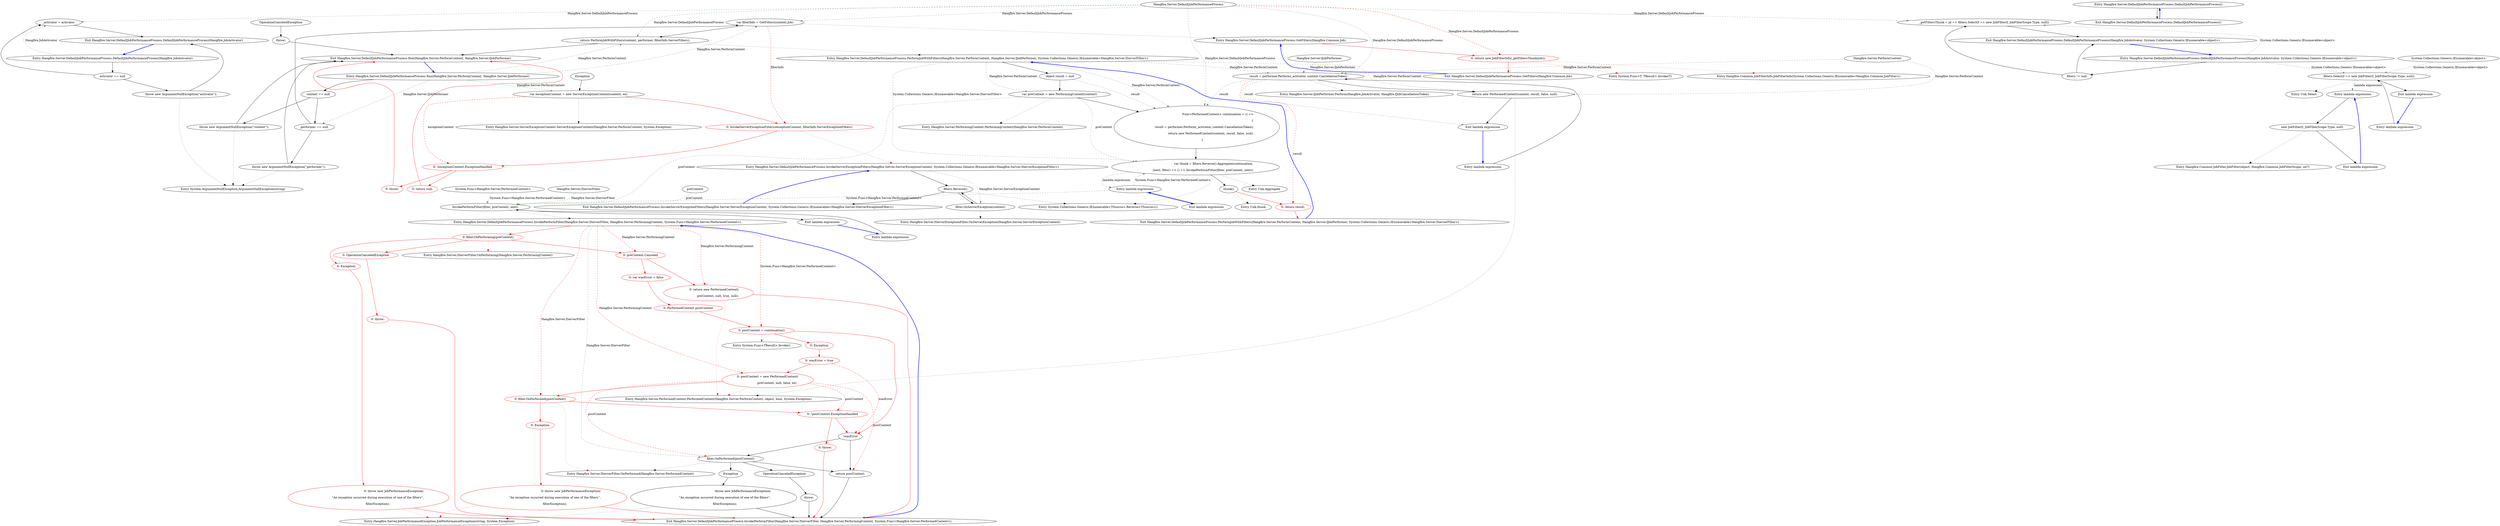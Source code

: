 digraph  {
n101 [label="Hangfire.Server.DefaultJobPerformanceProcess", span=""];
n102 [label="System.Collections.Generic.IEnumerable<object>", span=""];
n103 [label="Hangfire.Server.PerformContext", span=""];
n104 [label="Hangfire.Server.IJobPerformer", span=""];
n105 [label=preContext, span=""];
n106 [label="System.Func<Hangfire.Server.PerformedContext>", span=""];
n107 [label="Hangfire.Server.IServerFilter", span=""];
n0 [cluster="Hangfire.Server.DefaultJobPerformanceProcess.DefaultJobPerformanceProcess()", label="Entry Hangfire.Server.DefaultJobPerformanceProcess.DefaultJobPerformanceProcess()", span="31-31"];
n1 [cluster="Hangfire.Server.DefaultJobPerformanceProcess.DefaultJobPerformanceProcess()", label="Exit Hangfire.Server.DefaultJobPerformanceProcess.DefaultJobPerformanceProcess()", span="31-31"];
n2 [cluster="Hangfire.Server.DefaultJobPerformanceProcess.DefaultJobPerformanceProcess(Hangfire.JobActivator)", label="Entry Hangfire.Server.DefaultJobPerformanceProcess.DefaultJobPerformanceProcess(Hangfire.JobActivator)", span="36-36"];
n3 [cluster="Hangfire.Server.DefaultJobPerformanceProcess.DefaultJobPerformanceProcess(Hangfire.JobActivator)", label="activator == null", span="38-38"];
n5 [cluster="Hangfire.Server.DefaultJobPerformanceProcess.DefaultJobPerformanceProcess(Hangfire.JobActivator)", label="_activator = activator", span="39-39"];
n4 [cluster="Hangfire.Server.DefaultJobPerformanceProcess.DefaultJobPerformanceProcess(Hangfire.JobActivator)", label="throw new ArgumentNullException(''activator'');", span="38-38"];
n6 [cluster="Hangfire.Server.DefaultJobPerformanceProcess.DefaultJobPerformanceProcess(Hangfire.JobActivator)", label="Exit Hangfire.Server.DefaultJobPerformanceProcess.DefaultJobPerformanceProcess(Hangfire.JobActivator)", span="36-36"];
n7 [cluster="System.ArgumentNullException.ArgumentNullException(string)", label="Entry System.ArgumentNullException.ArgumentNullException(string)", span="0-0"];
n8 [cluster="Hangfire.Server.DefaultJobPerformanceProcess.DefaultJobPerformanceProcess(Hangfire.JobActivator, System.Collections.Generic.IEnumerable<object>)", label="Entry Hangfire.Server.DefaultJobPerformanceProcess.DefaultJobPerformanceProcess(Hangfire.JobActivator, System.Collections.Generic.IEnumerable<object>)", span="42-42"];
n9 [cluster="Hangfire.Server.DefaultJobPerformanceProcess.DefaultJobPerformanceProcess(Hangfire.JobActivator, System.Collections.Generic.IEnumerable<object>)", label="filters != null", span="45-45"];
n10 [cluster="Hangfire.Server.DefaultJobPerformanceProcess.DefaultJobPerformanceProcess(Hangfire.JobActivator, System.Collections.Generic.IEnumerable<object>)", label="_getFiltersThunk = jd => filters.Select(f => new JobFilter(f, JobFilterScope.Type, null))", span="47-47"];
n13 [cluster="lambda expression", label="filters.Select(f => new JobFilter(f, JobFilterScope.Type, null))", span="47-47"];
n11 [cluster="Hangfire.Server.DefaultJobPerformanceProcess.DefaultJobPerformanceProcess(Hangfire.JobActivator, System.Collections.Generic.IEnumerable<object>)", label="Exit Hangfire.Server.DefaultJobPerformanceProcess.DefaultJobPerformanceProcess(Hangfire.JobActivator, System.Collections.Generic.IEnumerable<object>)", span="42-42"];
n12 [cluster="lambda expression", label="Entry lambda expression", span="47-47"];
n14 [cluster="lambda expression", label="Exit lambda expression", span="47-47"];
n15 [cluster="Unk.Select", label="Entry Unk.Select", span=""];
n16 [cluster="lambda expression", label="Entry lambda expression", span="47-47"];
n17 [cluster="lambda expression", label="new JobFilter(f, JobFilterScope.Type, null)", span="47-47"];
n18 [cluster="lambda expression", label="Exit lambda expression", span="47-47"];
n19 [cluster="Hangfire.Common.JobFilter.JobFilter(object, Hangfire.Common.JobFilterScope, int?)", label="Entry Hangfire.Common.JobFilter.JobFilter(object, Hangfire.Common.JobFilterScope, int?)", span="38-38"];
n20 [cluster="Hangfire.Server.DefaultJobPerformanceProcess.Run(Hangfire.Server.PerformContext, Hangfire.Server.IJobPerformer)", label="Entry Hangfire.Server.DefaultJobPerformanceProcess.Run(Hangfire.Server.PerformContext, Hangfire.Server.IJobPerformer)", span="51-51"];
n21 [cluster="Hangfire.Server.DefaultJobPerformanceProcess.Run(Hangfire.Server.PerformContext, Hangfire.Server.IJobPerformer)", label="context == null", span="53-53"];
n23 [cluster="Hangfire.Server.DefaultJobPerformanceProcess.Run(Hangfire.Server.PerformContext, Hangfire.Server.IJobPerformer)", label="performer == null", span="54-54"];
n25 [cluster="Hangfire.Server.DefaultJobPerformanceProcess.Run(Hangfire.Server.PerformContext, Hangfire.Server.IJobPerformer)", label="var filterInfo = GetFilters(context.Job)", span="56-56"];
n26 [cluster="Hangfire.Server.DefaultJobPerformanceProcess.Run(Hangfire.Server.PerformContext, Hangfire.Server.IJobPerformer)", label="return PerformJobWithFilters(context, performer, filterInfo.ServerFilters);", span="60-60"];
n30 [cluster="Hangfire.Server.DefaultJobPerformanceProcess.Run(Hangfire.Server.PerformContext, Hangfire.Server.IJobPerformer)", label="var exceptionContext = new ServerExceptionContext(context, ex)", span="68-68"];
n22 [cluster="Hangfire.Server.DefaultJobPerformanceProcess.Run(Hangfire.Server.PerformContext, Hangfire.Server.IJobPerformer)", label="throw new ArgumentNullException(''context'');", span="53-53"];
n24 [cluster="Hangfire.Server.DefaultJobPerformanceProcess.Run(Hangfire.Server.PerformContext, Hangfire.Server.IJobPerformer)", label="throw new ArgumentNullException(''performer'');", span="54-54"];
n36 [cluster="Hangfire.Server.DefaultJobPerformanceProcess.GetFilters(Hangfire.Common.Job)", label="Entry Hangfire.Server.DefaultJobPerformanceProcess.GetFilters(Hangfire.Common.Job)", span="80-80"];
n31 [cluster="Hangfire.Server.DefaultJobPerformanceProcess.Run(Hangfire.Server.PerformContext, Hangfire.Server.IJobPerformer)", color=red, community=0, label="0: InvokeServerExceptionFilters(exceptionContext, filterInfo.ServerExceptionFilters)", span="69-69"];
n27 [cluster="Hangfire.Server.DefaultJobPerformanceProcess.Run(Hangfire.Server.PerformContext, Hangfire.Server.IJobPerformer)", label=OperationCanceledException, span="62-62"];
n28 [cluster="Hangfire.Server.DefaultJobPerformanceProcess.Run(Hangfire.Server.PerformContext, Hangfire.Server.IJobPerformer)", label="throw;", span="64-64"];
n29 [cluster="Hangfire.Server.DefaultJobPerformanceProcess.Run(Hangfire.Server.PerformContext, Hangfire.Server.IJobPerformer)", label=Exception, span="66-66"];
n38 [cluster="Hangfire.Server.ServerExceptionContext.ServerExceptionContext(Hangfire.Server.PerformContext, System.Exception)", label="Entry Hangfire.Server.ServerExceptionContext.ServerExceptionContext(Hangfire.Server.PerformContext, System.Exception)", span="26-26"];
n32 [cluster="Hangfire.Server.DefaultJobPerformanceProcess.Run(Hangfire.Server.PerformContext, Hangfire.Server.IJobPerformer)", color=red, community=0, label="0: !exceptionContext.ExceptionHandled", span="71-71"];
n39 [cluster="Hangfire.Server.DefaultJobPerformanceProcess.InvokeServerExceptionFilters(Hangfire.Server.ServerExceptionContext, System.Collections.Generic.IEnumerable<Hangfire.Server.IServerExceptionFilter>)", label="Entry Hangfire.Server.DefaultJobPerformanceProcess.InvokeServerExceptionFilters(Hangfire.Server.ServerExceptionContext, System.Collections.Generic.IEnumerable<Hangfire.Server.IServerExceptionFilter>)", span="183-183"];
n33 [cluster="Hangfire.Server.DefaultJobPerformanceProcess.Run(Hangfire.Server.PerformContext, Hangfire.Server.IJobPerformer)", color=red, community=0, label="0: throw;", span="73-73"];
n34 [cluster="Hangfire.Server.DefaultJobPerformanceProcess.Run(Hangfire.Server.PerformContext, Hangfire.Server.IJobPerformer)", color=red, community=0, label="0: return null;", span="77-77"];
n35 [cluster="Hangfire.Server.DefaultJobPerformanceProcess.Run(Hangfire.Server.PerformContext, Hangfire.Server.IJobPerformer)", label="Exit Hangfire.Server.DefaultJobPerformanceProcess.Run(Hangfire.Server.PerformContext, Hangfire.Server.IJobPerformer)", span="51-51"];
n37 [cluster="Hangfire.Server.DefaultJobPerformanceProcess.PerformJobWithFilters(Hangfire.Server.PerformContext, Hangfire.Server.IJobPerformer, System.Collections.Generic.IEnumerable<Hangfire.Server.IServerFilter>)", label="Entry Hangfire.Server.DefaultJobPerformanceProcess.PerformJobWithFilters(Hangfire.Server.PerformContext, Hangfire.Server.IJobPerformer, System.Collections.Generic.IEnumerable<Hangfire.Server.IServerFilter>)", span="85-85"];
n40 [cluster="Hangfire.Server.DefaultJobPerformanceProcess.GetFilters(Hangfire.Common.Job)", color=red, community=0, label="0: return new JobFilterInfo(_getFiltersThunk(job));", span="82-82"];
n41 [cluster="Hangfire.Server.DefaultJobPerformanceProcess.GetFilters(Hangfire.Common.Job)", label="Exit Hangfire.Server.DefaultJobPerformanceProcess.GetFilters(Hangfire.Common.Job)", span="80-80"];
n42 [cluster="Hangfire.Common.JobFilterInfo.JobFilterInfo(System.Collections.Generic.IEnumerable<Hangfire.Common.JobFilter>)", label="Entry Hangfire.Common.JobFilterInfo.JobFilterInfo(System.Collections.Generic.IEnumerable<Hangfire.Common.JobFilter>)", span="40-40"];
n43 [cluster="System.Func<T, TResult>.Invoke(T)", label="Entry System.Func<T, TResult>.Invoke(T)", span="0-0"];
n44 [cluster="Hangfire.Server.DefaultJobPerformanceProcess.PerformJobWithFilters(Hangfire.Server.PerformContext, Hangfire.Server.IJobPerformer, System.Collections.Generic.IEnumerable<Hangfire.Server.IServerFilter>)", label="object result = null", span="90-90"];
n45 [cluster="Hangfire.Server.DefaultJobPerformanceProcess.PerformJobWithFilters(Hangfire.Server.PerformContext, Hangfire.Server.IJobPerformer, System.Collections.Generic.IEnumerable<Hangfire.Server.IServerFilter>)", label="var preContext = new PerformingContext(context)", span="92-92"];
n46 [cluster="Hangfire.Server.DefaultJobPerformanceProcess.PerformJobWithFilters(Hangfire.Server.PerformContext, Hangfire.Server.IJobPerformer, System.Collections.Generic.IEnumerable<Hangfire.Server.IServerFilter>)", label="Func<PerformedContext> continuation = () =>\r\n            {\r\n                result = performer.Perform(_activator, context.CancellationToken);\r\n                return new PerformedContext(context, result, false, null);\r\n            }", span="93-97"];
n56 [cluster="lambda expression", label="result = performer.Perform(_activator, context.CancellationToken)", span="95-95"];
n57 [cluster="lambda expression", label="return new PerformedContext(context, result, false, null);", span="96-96"];
n47 [cluster="Hangfire.Server.DefaultJobPerformanceProcess.PerformJobWithFilters(Hangfire.Server.PerformContext, Hangfire.Server.IJobPerformer, System.Collections.Generic.IEnumerable<Hangfire.Server.IServerFilter>)", label="var thunk = filters.Reverse().Aggregate(continuation,\r\n                (next, filter) => () => InvokePerformFilter(filter, preContext, next))", span="99-100"];
n51 [cluster="Hangfire.Server.PerformingContext.PerformingContext(Hangfire.Server.PerformContext)", label="Entry Hangfire.Server.PerformingContext.PerformingContext(Hangfire.Server.PerformContext)", span="24-24"];
n64 [cluster="lambda expression", label="InvokePerformFilter(filter, preContext, next)", span="100-100"];
n48 [cluster="Hangfire.Server.DefaultJobPerformanceProcess.PerformJobWithFilters(Hangfire.Server.PerformContext, Hangfire.Server.IJobPerformer, System.Collections.Generic.IEnumerable<Hangfire.Server.IServerFilter>)", label="thunk()", span="102-102"];
n52 [cluster="System.Collections.Generic.IEnumerable<TSource>.Reverse<TSource>()", label="Entry System.Collections.Generic.IEnumerable<TSource>.Reverse<TSource>()", span="0-0"];
n53 [cluster="Unk.Aggregate", label="Entry Unk.Aggregate", span=""];
n61 [cluster="lambda expression", label="Entry lambda expression", span="100-100"];
n49 [cluster="Hangfire.Server.DefaultJobPerformanceProcess.PerformJobWithFilters(Hangfire.Server.PerformContext, Hangfire.Server.IJobPerformer, System.Collections.Generic.IEnumerable<Hangfire.Server.IServerFilter>)", color=red, community=0, label="0: return result;", span="104-104"];
n54 [cluster="Unk.thunk", label="Entry Unk.thunk", span=""];
n50 [cluster="Hangfire.Server.DefaultJobPerformanceProcess.PerformJobWithFilters(Hangfire.Server.PerformContext, Hangfire.Server.IJobPerformer, System.Collections.Generic.IEnumerable<Hangfire.Server.IServerFilter>)", label="Exit Hangfire.Server.DefaultJobPerformanceProcess.PerformJobWithFilters(Hangfire.Server.PerformContext, Hangfire.Server.IJobPerformer, System.Collections.Generic.IEnumerable<Hangfire.Server.IServerFilter>)", span="85-85"];
n55 [cluster="lambda expression", label="Entry lambda expression", span="93-97"];
n59 [cluster="Hangfire.Server.IJobPerformer.Perform(Hangfire.JobActivator, Hangfire.IJobCancellationToken)", label="Entry Hangfire.Server.IJobPerformer.Perform(Hangfire.JobActivator, Hangfire.IJobCancellationToken)", span="20-20"];
n58 [cluster="lambda expression", label="Exit lambda expression", span="93-97"];
n60 [cluster="Hangfire.Server.PerformedContext.PerformedContext(Hangfire.Server.PerformContext, object, bool, System.Exception)", label="Entry Hangfire.Server.PerformedContext.PerformedContext(Hangfire.Server.PerformContext, object, bool, System.Exception)", span="26-26"];
n62 [cluster="lambda expression", label="Exit lambda expression", span="100-100"];
n63 [cluster="lambda expression", label="Entry lambda expression", span="100-100"];
n65 [cluster="lambda expression", label="Exit lambda expression", span="100-100"];
n66 [cluster="Hangfire.Server.DefaultJobPerformanceProcess.InvokePerformFilter(Hangfire.Server.IServerFilter, Hangfire.Server.PerformingContext, System.Func<Hangfire.Server.PerformedContext>)", label="Entry Hangfire.Server.DefaultJobPerformanceProcess.InvokePerformFilter(Hangfire.Server.IServerFilter, Hangfire.Server.PerformingContext, System.Func<Hangfire.Server.PerformedContext>)", span="107-107"];
n67 [cluster="Hangfire.Server.DefaultJobPerformanceProcess.InvokePerformFilter(Hangfire.Server.IServerFilter, Hangfire.Server.PerformingContext, System.Func<Hangfire.Server.PerformedContext>)", color=red, community=0, label="0: filter.OnPerforming(preContext)", span="114-114"];
n72 [cluster="Hangfire.Server.DefaultJobPerformanceProcess.InvokePerformFilter(Hangfire.Server.IServerFilter, Hangfire.Server.PerformingContext, System.Func<Hangfire.Server.PerformedContext>)", color=red, community=0, label="0: preContext.Canceled", span="127-127"];
n73 [cluster="Hangfire.Server.DefaultJobPerformanceProcess.InvokePerformFilter(Hangfire.Server.IServerFilter, Hangfire.Server.PerformingContext, System.Func<Hangfire.Server.PerformedContext>)", color=red, community=0, label="0: return new PerformedContext(\r\n                    preContext, null, true, null);", span="129-130"];
n76 [cluster="Hangfire.Server.DefaultJobPerformanceProcess.InvokePerformFilter(Hangfire.Server.IServerFilter, Hangfire.Server.PerformingContext, System.Func<Hangfire.Server.PerformedContext>)", color=red, community=0, label="0: postContext = continuation()", span="137-137"];
n79 [cluster="Hangfire.Server.DefaultJobPerformanceProcess.InvokePerformFilter(Hangfire.Server.IServerFilter, Hangfire.Server.PerformingContext, System.Func<Hangfire.Server.PerformedContext>)", color=red, community=0, label="0: postContext = new PerformedContext(\r\n                    preContext, null, false, ex)", span="142-143"];
n80 [cluster="Hangfire.Server.DefaultJobPerformanceProcess.InvokePerformFilter(Hangfire.Server.IServerFilter, Hangfire.Server.PerformingContext, System.Func<Hangfire.Server.PerformedContext>)", color=red, community=0, label="0: filter.OnPerformed(postContext)", span="147-147"];
n86 [cluster="Hangfire.Server.DefaultJobPerformanceProcess.InvokePerformFilter(Hangfire.Server.IServerFilter, Hangfire.Server.PerformingContext, System.Func<Hangfire.Server.PerformedContext>)", label="filter.OnPerformed(postContext)", span="166-166"];
n68 [cluster="Hangfire.Server.DefaultJobPerformanceProcess.InvokePerformFilter(Hangfire.Server.IServerFilter, Hangfire.Server.PerformingContext, System.Func<Hangfire.Server.PerformedContext>)", color=red, community=0, label="0: OperationCanceledException", span="116-116"];
n70 [cluster="Hangfire.Server.DefaultJobPerformanceProcess.InvokePerformFilter(Hangfire.Server.IServerFilter, Hangfire.Server.PerformingContext, System.Func<Hangfire.Server.PerformedContext>)", color=red, community=0, label="0: Exception", span="120-120"];
n93 [cluster="Hangfire.Server.IServerFilter.OnPerforming(Hangfire.Server.PerformingContext)", label="Entry Hangfire.Server.IServerFilter.OnPerforming(Hangfire.Server.PerformingContext)", span="27-27"];
n69 [cluster="Hangfire.Server.DefaultJobPerformanceProcess.InvokePerformFilter(Hangfire.Server.IServerFilter, Hangfire.Server.PerformingContext, System.Func<Hangfire.Server.PerformedContext>)", color=red, community=0, label="0: throw;", span="118-118"];
n71 [cluster="Hangfire.Server.DefaultJobPerformanceProcess.InvokePerformFilter(Hangfire.Server.IServerFilter, Hangfire.Server.PerformingContext, System.Func<Hangfire.Server.PerformedContext>)", color=red, community=0, label="0: throw new JobPerformanceException(\r\n                    ''An exception occurred during execution of one of the filters'',\r\n                    filterException);", span="122-124"];
n74 [cluster="Hangfire.Server.DefaultJobPerformanceProcess.InvokePerformFilter(Hangfire.Server.IServerFilter, Hangfire.Server.PerformingContext, System.Func<Hangfire.Server.PerformedContext>)", color=red, community=0, label="0: var wasError = false", span="133-133"];
n75 [cluster="Hangfire.Server.DefaultJobPerformanceProcess.InvokePerformFilter(Hangfire.Server.IServerFilter, Hangfire.Server.PerformingContext, System.Func<Hangfire.Server.PerformedContext>)", color=red, community=0, label="0: PerformedContext postContext", span="134-134"];
n77 [cluster="Hangfire.Server.DefaultJobPerformanceProcess.InvokePerformFilter(Hangfire.Server.IServerFilter, Hangfire.Server.PerformingContext, System.Func<Hangfire.Server.PerformedContext>)", color=red, community=0, label="0: Exception", span="139-139"];
n85 [cluster="Hangfire.Server.DefaultJobPerformanceProcess.InvokePerformFilter(Hangfire.Server.IServerFilter, Hangfire.Server.PerformingContext, System.Func<Hangfire.Server.PerformedContext>)", label="!wasError", span="162-162"];
n95 [cluster="System.Func<TResult>.Invoke()", label="Entry System.Func<TResult>.Invoke()", span="0-0"];
n78 [cluster="Hangfire.Server.DefaultJobPerformanceProcess.InvokePerformFilter(Hangfire.Server.IServerFilter, Hangfire.Server.PerformingContext, System.Func<Hangfire.Server.PerformedContext>)", color=red, community=0, label="0: wasError = true", span="141-141"];
n83 [cluster="Hangfire.Server.DefaultJobPerformanceProcess.InvokePerformFilter(Hangfire.Server.IServerFilter, Hangfire.Server.PerformingContext, System.Func<Hangfire.Server.PerformedContext>)", color=red, community=0, label="0: !postContext.ExceptionHandled", span="156-156"];
n91 [cluster="Hangfire.Server.DefaultJobPerformanceProcess.InvokePerformFilter(Hangfire.Server.IServerFilter, Hangfire.Server.PerformingContext, System.Func<Hangfire.Server.PerformedContext>)", label="return postContext;", span="180-180"];
n81 [cluster="Hangfire.Server.DefaultJobPerformanceProcess.InvokePerformFilter(Hangfire.Server.IServerFilter, Hangfire.Server.PerformingContext, System.Func<Hangfire.Server.PerformedContext>)", color=red, community=0, label="0: Exception", span="149-149"];
n96 [cluster="Hangfire.Server.IServerFilter.OnPerformed(Hangfire.Server.PerformedContext)", label="Entry Hangfire.Server.IServerFilter.OnPerformed(Hangfire.Server.PerformedContext)", span="33-33"];
n82 [cluster="Hangfire.Server.DefaultJobPerformanceProcess.InvokePerformFilter(Hangfire.Server.IServerFilter, Hangfire.Server.PerformingContext, System.Func<Hangfire.Server.PerformedContext>)", color=red, community=0, label="0: throw new JobPerformanceException(\r\n                        ''An exception occurred during execution of one of the filters'',\r\n                        filterException);", span="151-153"];
n84 [cluster="Hangfire.Server.DefaultJobPerformanceProcess.InvokePerformFilter(Hangfire.Server.IServerFilter, Hangfire.Server.PerformingContext, System.Func<Hangfire.Server.PerformedContext>)", color=red, community=0, label="0: throw;", span="158-158"];
n87 [cluster="Hangfire.Server.DefaultJobPerformanceProcess.InvokePerformFilter(Hangfire.Server.IServerFilter, Hangfire.Server.PerformingContext, System.Func<Hangfire.Server.PerformedContext>)", label=OperationCanceledException, span="168-168"];
n89 [cluster="Hangfire.Server.DefaultJobPerformanceProcess.InvokePerformFilter(Hangfire.Server.IServerFilter, Hangfire.Server.PerformingContext, System.Func<Hangfire.Server.PerformedContext>)", label=Exception, span="172-172"];
n88 [cluster="Hangfire.Server.DefaultJobPerformanceProcess.InvokePerformFilter(Hangfire.Server.IServerFilter, Hangfire.Server.PerformingContext, System.Func<Hangfire.Server.PerformedContext>)", label="throw;", span="170-170"];
n90 [cluster="Hangfire.Server.DefaultJobPerformanceProcess.InvokePerformFilter(Hangfire.Server.IServerFilter, Hangfire.Server.PerformingContext, System.Func<Hangfire.Server.PerformedContext>)", label="throw new JobPerformanceException(\r\n                        ''An exception occurred during execution of one of the filters'',\r\n                        filterException);", span="174-176"];
n92 [cluster="Hangfire.Server.DefaultJobPerformanceProcess.InvokePerformFilter(Hangfire.Server.IServerFilter, Hangfire.Server.PerformingContext, System.Func<Hangfire.Server.PerformedContext>)", label="Exit Hangfire.Server.DefaultJobPerformanceProcess.InvokePerformFilter(Hangfire.Server.IServerFilter, Hangfire.Server.PerformingContext, System.Func<Hangfire.Server.PerformedContext>)", span="107-107"];
n94 [cluster="Hangfire.Server.JobPerformanceException.JobPerformanceException(string, System.Exception)", label="Entry Hangfire.Server.JobPerformanceException.JobPerformanceException(string, System.Exception)", span="22-22"];
n97 [cluster="Hangfire.Server.DefaultJobPerformanceProcess.InvokeServerExceptionFilters(Hangfire.Server.ServerExceptionContext, System.Collections.Generic.IEnumerable<Hangfire.Server.IServerExceptionFilter>)", label="filters.Reverse()", span="187-187"];
n98 [cluster="Hangfire.Server.DefaultJobPerformanceProcess.InvokeServerExceptionFilters(Hangfire.Server.ServerExceptionContext, System.Collections.Generic.IEnumerable<Hangfire.Server.IServerExceptionFilter>)", label="filter.OnServerException(context)", span="189-189"];
n99 [cluster="Hangfire.Server.DefaultJobPerformanceProcess.InvokeServerExceptionFilters(Hangfire.Server.ServerExceptionContext, System.Collections.Generic.IEnumerable<Hangfire.Server.IServerExceptionFilter>)", label="Exit Hangfire.Server.DefaultJobPerformanceProcess.InvokeServerExceptionFilters(Hangfire.Server.ServerExceptionContext, System.Collections.Generic.IEnumerable<Hangfire.Server.IServerExceptionFilter>)", span="183-183"];
n100 [cluster="Hangfire.Server.IServerExceptionFilter.OnServerException(Hangfire.Server.ServerExceptionContext)", label="Entry Hangfire.Server.IServerExceptionFilter.OnServerException(Hangfire.Server.ServerExceptionContext)", span="27-27"];
n101 -> n5  [color=darkseagreen4, key=1, label="Hangfire.Server.DefaultJobPerformanceProcess", style=dashed];
n101 -> n10  [color=darkseagreen4, key=1, label="Hangfire.Server.DefaultJobPerformanceProcess", style=dashed];
n101 -> n25  [color=darkseagreen4, key=1, label="Hangfire.Server.DefaultJobPerformanceProcess", style=dashed];
n101 -> n26  [color=darkseagreen4, key=1, label="Hangfire.Server.DefaultJobPerformanceProcess", style=dashed];
n101 -> n40  [color=red, key=1, label="Hangfire.Server.DefaultJobPerformanceProcess", style=dashed];
n101 -> n46  [color=darkseagreen4, key=1, label="Hangfire.Server.DefaultJobPerformanceProcess", style=dashed];
n101 -> n56  [color=darkseagreen4, key=1, label="Hangfire.Server.DefaultJobPerformanceProcess", style=dashed];
n102 -> n13  [color=darkseagreen4, key=1, label="System.Collections.Generic.IEnumerable<object>", style=dashed];
n103 -> n56  [color=darkseagreen4, key=1, label="Hangfire.Server.PerformContext", style=dashed];
n103 -> n57  [color=darkseagreen4, key=1, label="Hangfire.Server.PerformContext", style=dashed];
n104 -> n56  [color=darkseagreen4, key=1, label="Hangfire.Server.IJobPerformer", style=dashed];
n105 -> n64  [color=darkseagreen4, key=1, label=preContext, style=dashed];
n106 -> n64  [color=darkseagreen4, key=1, label="System.Func<Hangfire.Server.PerformedContext>", style=dashed];
n107 -> n64  [color=darkseagreen4, key=1, label="Hangfire.Server.IServerFilter", style=dashed];
n0 -> n1  [key=0, style=solid];
n1 -> n0  [color=blue, key=0, style=bold];
n2 -> n3  [key=0, style=solid];
n2 -> n5  [color=darkseagreen4, key=1, label="Hangfire.JobActivator", style=dashed];
n3 -> n4  [key=0, style=solid];
n3 -> n5  [key=0, style=solid];
n5 -> n6  [key=0, style=solid];
n4 -> n6  [key=0, style=solid];
n4 -> n7  [key=2, style=dotted];
n6 -> n2  [color=blue, key=0, style=bold];
n8 -> n9  [key=0, style=solid];
n8 -> n10  [color=darkseagreen4, key=1, label="System.Collections.Generic.IEnumerable<object>", style=dashed];
n8 -> n13  [color=darkseagreen4, key=1, label="System.Collections.Generic.IEnumerable<object>", style=dashed];
n9 -> n10  [key=0, style=solid];
n9 -> n11  [key=0, style=solid];
n10 -> n11  [key=0, style=solid];
n13 -> n14  [key=0, style=solid];
n13 -> n15  [key=2, style=dotted];
n13 -> n16  [color=darkseagreen4, key=1, label="lambda expression", style=dashed];
n11 -> n8  [color=blue, key=0, style=bold];
n12 -> n13  [key=0, style=solid];
n14 -> n12  [color=blue, key=0, style=bold];
n16 -> n17  [key=0, style=solid];
n17 -> n18  [key=0, style=solid];
n17 -> n19  [key=2, style=dotted];
n18 -> n16  [color=blue, key=0, style=bold];
n20 -> n21  [key=0, style=solid];
n20 -> n23  [color=darkseagreen4, key=1, label="Hangfire.Server.IJobPerformer", style=dashed];
n20 -> n25  [color=darkseagreen4, key=1, label="Hangfire.Server.PerformContext", style=dashed];
n20 -> n26  [color=darkseagreen4, key=1, label="Hangfire.Server.PerformContext", style=dashed];
n20 -> n30  [color=darkseagreen4, key=1, label="Hangfire.Server.PerformContext", style=dashed];
n21 -> n22  [key=0, style=solid];
n21 -> n23  [key=0, style=solid];
n23 -> n24  [key=0, style=solid];
n23 -> n25  [key=0, style=solid];
n25 -> n26  [key=0, style=solid];
n25 -> n36  [key=2, style=dotted];
n25 -> n31  [color=red, key=1, label=filterInfo, style=dashed];
n26 -> n35  [key=0, style=solid];
n26 -> n37  [key=2, style=dotted];
n30 -> n31  [color=red, key=0, style=solid];
n30 -> n38  [key=2, style=dotted];
n30 -> n32  [color=red, key=1, label=exceptionContext, style=dashed];
n22 -> n35  [key=0, style=solid];
n22 -> n7  [key=2, style=dotted];
n24 -> n35  [key=0, style=solid];
n24 -> n7  [key=2, style=dotted];
n36 -> n40  [color=red, key=0, style=solid];
n31 -> n32  [color=red, key=0, style=solid];
n31 -> n39  [color=red, key=2, style=dotted];
n27 -> n28  [key=0, style=solid];
n28 -> n35  [key=0, style=solid];
n29 -> n30  [key=0, style=solid];
n32 -> n33  [color=red, key=0, style=solid];
n32 -> n34  [color=red, key=0, style=solid];
n39 -> n97  [key=0, style=solid];
n39 -> n98  [color=darkseagreen4, key=1, label="Hangfire.Server.ServerExceptionContext", style=dashed];
n33 -> n35  [color=red, key=0, style=solid];
n34 -> n35  [color=red, key=0, style=solid];
n35 -> n20  [color=blue, key=0, style=bold];
n37 -> n44  [key=0, style=solid];
n37 -> n45  [color=darkseagreen4, key=1, label="Hangfire.Server.PerformContext", style=dashed];
n37 -> n46  [color=darkseagreen4, key=1, label="Hangfire.Server.PerformContext", style=dashed];
n37 -> n56  [color=darkseagreen4, key=1, label="Hangfire.Server.PerformContext", style=dashed];
n37 -> n57  [color=darkseagreen4, key=1, label="Hangfire.Server.PerformContext", style=dashed];
n37 -> n47  [color=darkseagreen4, key=1, label="System.Collections.Generic.IEnumerable<Hangfire.Server.IServerFilter>", style=dashed];
n40 -> n41  [color=red, key=0, style=solid];
n40 -> n42  [color=red, key=2, style=dotted];
n40 -> n43  [color=red, key=2, style=dotted];
n41 -> n36  [color=blue, key=0, style=bold];
n44 -> n45  [key=0, style=solid];
n44 -> n46  [color=darkseagreen4, key=1, label=result, style=dashed];
n45 -> n46  [key=0, style=solid];
n45 -> n51  [key=2, style=dotted];
n45 -> n47  [color=darkseagreen4, key=1, label=preContext, style=dashed];
n45 -> n64  [color=darkseagreen4, key=1, label=preContext, style=dashed];
n46 -> n47  [key=0, style=solid];
n56 -> n57  [key=0, style=solid];
n56 -> n59  [key=2, style=dotted];
n56 -> n46  [color=darkseagreen4, key=1, label=result, style=dashed];
n56 -> n49  [color=red, key=1, label=result, style=dashed];
n56 -> n58  [color=darkseagreen4, key=1, label=result, style=dashed];
n57 -> n58  [key=0, style=solid];
n57 -> n60  [key=2, style=dotted];
n47 -> n48  [key=0, style=solid];
n47 -> n52  [key=2, style=dotted];
n47 -> n53  [key=2, style=dotted];
n47 -> n61  [color=darkseagreen4, key=1, label="lambda expression", style=dashed];
n64 -> n65  [key=0, style=solid];
n64 -> n66  [key=2, style=dotted];
n48 -> n49  [color=red, key=0, style=solid];
n48 -> n54  [key=2, style=dotted];
n61 -> n62  [key=0, style=solid];
n61 -> n47  [color=darkseagreen4, key=1, label="System.Func<Hangfire.Server.PerformedContext>", style=dashed];
n61 -> n64  [color=darkseagreen4, key=1, label="System.Func<Hangfire.Server.PerformedContext>", style=dashed];
n49 -> n50  [color=red, key=0, style=solid];
n50 -> n37  [color=blue, key=0, style=bold];
n55 -> n56  [key=0, style=solid];
n58 -> n55  [color=blue, key=0, style=bold];
n62 -> n61  [color=blue, key=0, style=bold];
n63 -> n64  [key=0, style=solid];
n65 -> n63  [color=blue, key=0, style=bold];
n66 -> n67  [color=red, key=0, style=solid];
n66 -> n72  [color=red, key=1, label="Hangfire.Server.PerformingContext", style=dashed];
n66 -> n73  [color=red, key=1, label="Hangfire.Server.PerformingContext", style=dashed];
n66 -> n76  [color=red, key=1, label="System.Func<Hangfire.Server.PerformedContext>", style=dashed];
n66 -> n79  [color=red, key=1, label="Hangfire.Server.PerformingContext", style=dashed];
n66 -> n80  [color=red, key=1, label="Hangfire.Server.IServerFilter", style=dashed];
n66 -> n86  [color=darkseagreen4, key=1, label="Hangfire.Server.IServerFilter", style=dashed];
n67 -> n68  [color=red, key=0, style=solid];
n67 -> n70  [color=red, key=0, style=solid];
n67 -> n72  [color=red, key=0, style=solid];
n67 -> n93  [color=red, key=2, style=dotted];
n72 -> n73  [color=red, key=0, style=solid];
n72 -> n74  [color=red, key=0, style=solid];
n73 -> n92  [color=red, key=0, style=solid];
n73 -> n60  [color=red, key=2, style=dotted];
n76 -> n77  [color=red, key=0, style=solid];
n76 -> n85  [color=red, key=0, style=solid];
n76 -> n95  [color=red, key=2, style=dotted];
n79 -> n80  [color=red, key=0, style=solid];
n79 -> n60  [color=red, key=2, style=dotted];
n79 -> n83  [color=red, key=1, label=postContext, style=dashed];
n79 -> n86  [color=red, key=1, label=postContext, style=dashed];
n79 -> n91  [color=red, key=1, label=postContext, style=dashed];
n80 -> n81  [color=red, key=0, style=solid];
n80 -> n83  [color=red, key=0, style=solid];
n80 -> n96  [color=red, key=2, style=dotted];
n86 -> n87  [key=0, style=solid];
n86 -> n89  [key=0, style=solid];
n86 -> n91  [key=0, style=solid];
n86 -> n96  [key=2, style=dotted];
n68 -> n69  [color=red, key=0, style=solid];
n70 -> n71  [color=red, key=0, style=solid];
n69 -> n92  [color=red, key=0, style=solid];
n71 -> n92  [color=red, key=0, style=solid];
n71 -> n94  [color=red, key=2, style=dotted];
n74 -> n75  [color=red, key=0, style=solid];
n75 -> n76  [color=red, key=0, style=solid];
n77 -> n78  [color=red, key=0, style=solid];
n85 -> n86  [key=0, style=solid];
n85 -> n91  [key=0, style=solid];
n78 -> n79  [color=red, key=0, style=solid];
n78 -> n85  [color=red, key=1, label=wasError, style=dashed];
n83 -> n84  [color=red, key=0, style=solid];
n83 -> n85  [color=red, key=0, style=solid];
n91 -> n92  [key=0, style=solid];
n81 -> n82  [color=red, key=0, style=solid];
n82 -> n92  [color=red, key=0, style=solid];
n82 -> n94  [color=red, key=2, style=dotted];
n84 -> n92  [color=red, key=0, style=solid];
n87 -> n88  [key=0, style=solid];
n89 -> n90  [key=0, style=solid];
n88 -> n92  [key=0, style=solid];
n90 -> n92  [key=0, style=solid];
n90 -> n94  [key=2, style=dotted];
n92 -> n66  [color=blue, key=0, style=bold];
n97 -> n98  [key=0, style=solid];
n97 -> n99  [key=0, style=solid];
n97 -> n52  [key=2, style=dotted];
n98 -> n97  [key=0, style=solid];
n98 -> n100  [key=2, style=dotted];
n99 -> n39  [color=blue, key=0, style=bold];
}

